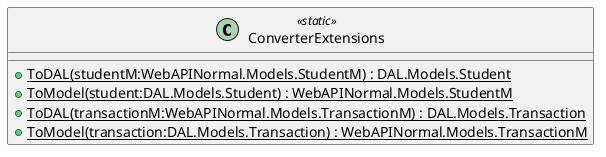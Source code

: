 @startuml
class ConverterExtensions <<static>> {
    + {static} ToDAL(studentM:WebAPINormal.Models.StudentM) : DAL.Models.Student
    + {static} ToModel(student:DAL.Models.Student) : WebAPINormal.Models.StudentM
    + {static} ToDAL(transactionM:WebAPINormal.Models.TransactionM) : DAL.Models.Transaction
    + {static} ToModel(transaction:DAL.Models.Transaction) : WebAPINormal.Models.TransactionM
}
@enduml
